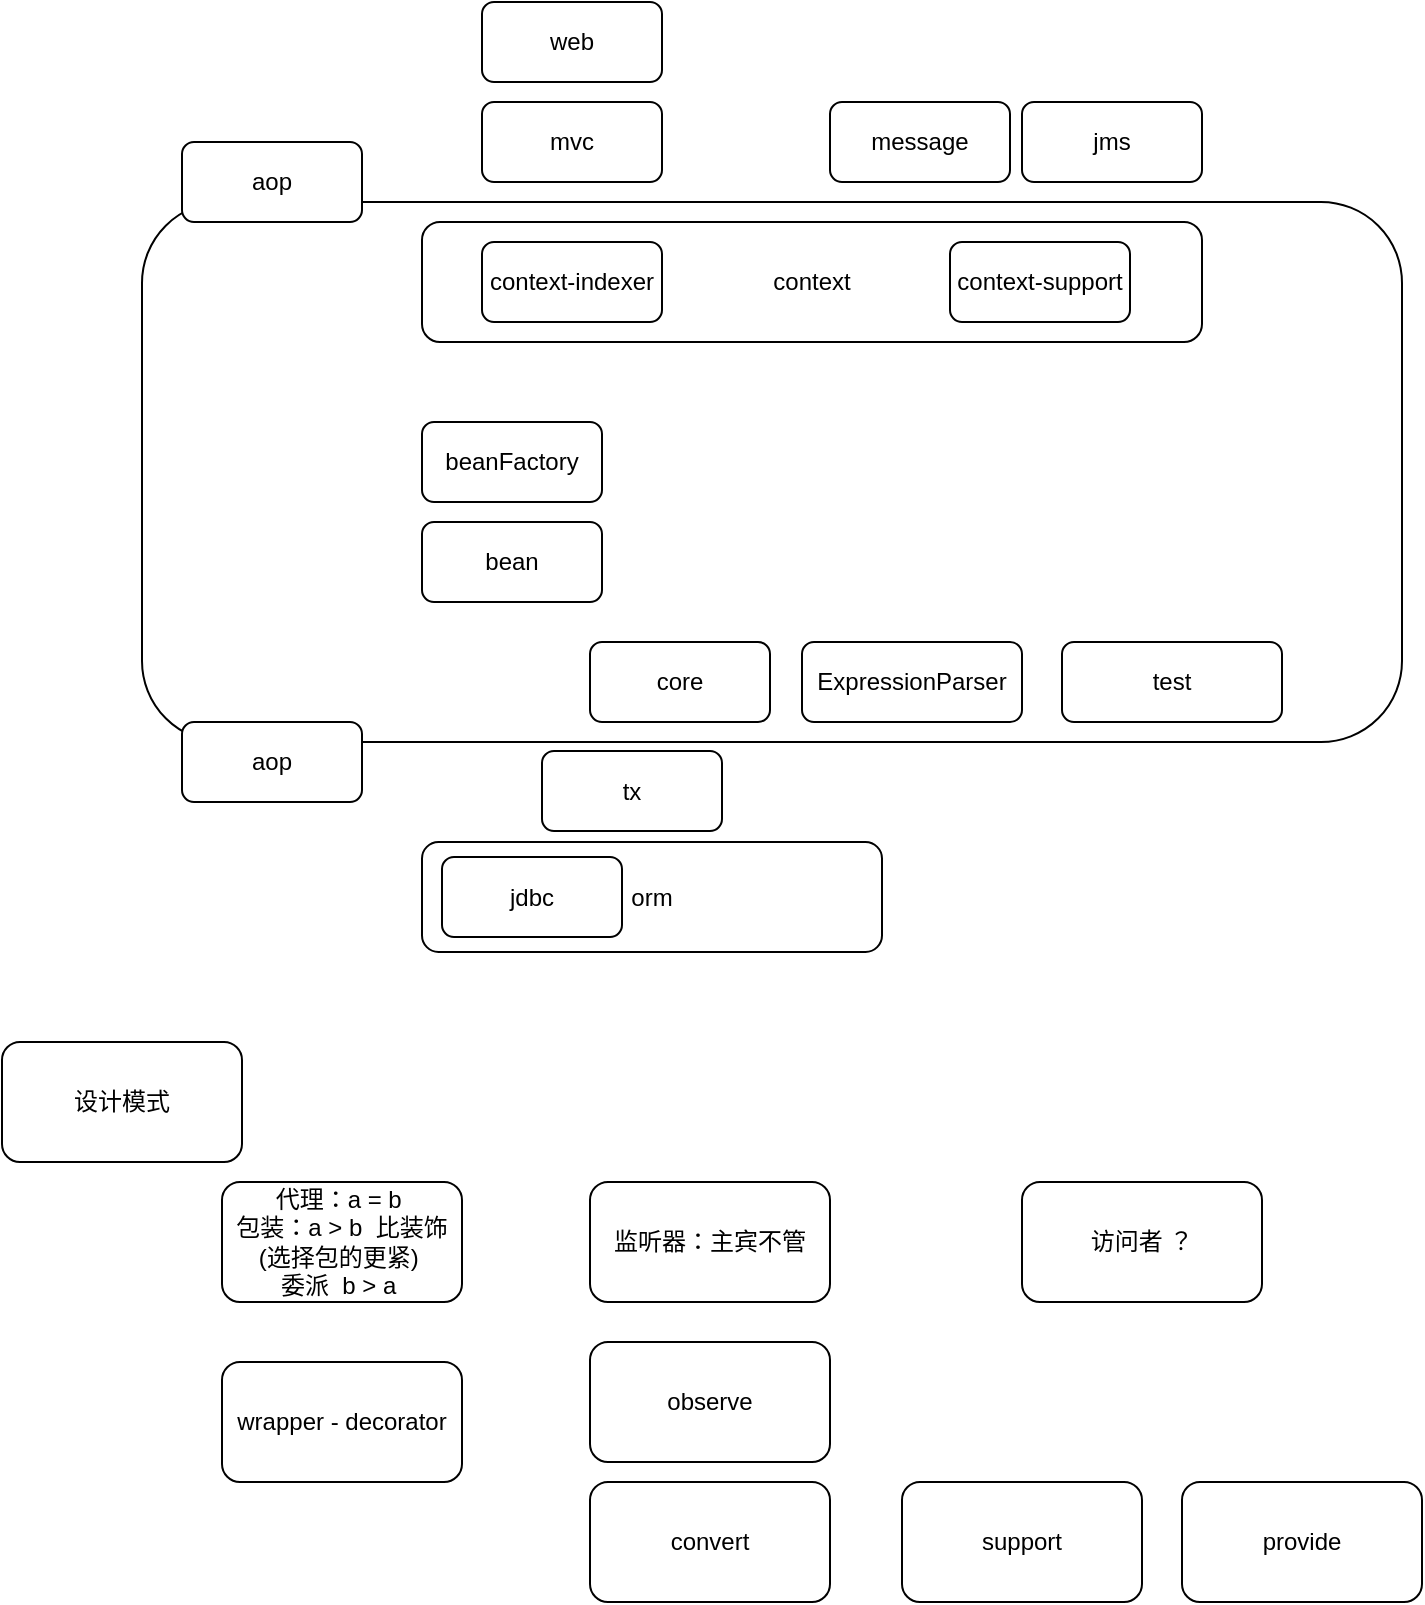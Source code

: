 <mxfile version="20.8.18" type="github">
  <diagram name="第 1 页" id="NtwjsM_fb3mV0uxdRXDD">
    <mxGraphModel dx="819" dy="415" grid="1" gridSize="10" guides="1" tooltips="1" connect="1" arrows="1" fold="1" page="1" pageScale="1" pageWidth="827" pageHeight="1169" math="0" shadow="0">
      <root>
        <mxCell id="0" />
        <mxCell id="1" parent="0" />
        <mxCell id="8DVjuy1b9_jXpODUJ3VI-24" value="" style="rounded=1;whiteSpace=wrap;html=1;" vertex="1" parent="1">
          <mxGeometry x="100" y="270" width="630" height="270" as="geometry" />
        </mxCell>
        <mxCell id="8DVjuy1b9_jXpODUJ3VI-13" value="orm" style="rounded=1;whiteSpace=wrap;html=1;" vertex="1" parent="1">
          <mxGeometry x="240" y="590" width="230" height="55" as="geometry" />
        </mxCell>
        <mxCell id="8DVjuy1b9_jXpODUJ3VI-1" value="bean" style="rounded=1;whiteSpace=wrap;html=1;" vertex="1" parent="1">
          <mxGeometry x="240" y="430" width="90" height="40" as="geometry" />
        </mxCell>
        <mxCell id="8DVjuy1b9_jXpODUJ3VI-2" value="beanFactory" style="rounded=1;whiteSpace=wrap;html=1;" vertex="1" parent="1">
          <mxGeometry x="240" y="380" width="90" height="40" as="geometry" />
        </mxCell>
        <mxCell id="8DVjuy1b9_jXpODUJ3VI-3" value="context" style="rounded=1;whiteSpace=wrap;html=1;" vertex="1" parent="1">
          <mxGeometry x="240" y="280" width="390" height="60" as="geometry" />
        </mxCell>
        <mxCell id="8DVjuy1b9_jXpODUJ3VI-4" value="context-indexer" style="rounded=1;whiteSpace=wrap;html=1;" vertex="1" parent="1">
          <mxGeometry x="270" y="290" width="90" height="40" as="geometry" />
        </mxCell>
        <mxCell id="8DVjuy1b9_jXpODUJ3VI-7" value="context-support" style="rounded=1;whiteSpace=wrap;html=1;" vertex="1" parent="1">
          <mxGeometry x="504" y="290" width="90" height="40" as="geometry" />
        </mxCell>
        <mxCell id="8DVjuy1b9_jXpODUJ3VI-8" value="core" style="rounded=1;whiteSpace=wrap;html=1;" vertex="1" parent="1">
          <mxGeometry x="324" y="490" width="90" height="40" as="geometry" />
        </mxCell>
        <mxCell id="8DVjuy1b9_jXpODUJ3VI-9" value="ExpressionParser" style="rounded=1;whiteSpace=wrap;html=1;" vertex="1" parent="1">
          <mxGeometry x="430" y="490" width="110" height="40" as="geometry" />
        </mxCell>
        <mxCell id="8DVjuy1b9_jXpODUJ3VI-10" value="jdbc" style="rounded=1;whiteSpace=wrap;html=1;" vertex="1" parent="1">
          <mxGeometry x="250" y="597.5" width="90" height="40" as="geometry" />
        </mxCell>
        <mxCell id="8DVjuy1b9_jXpODUJ3VI-11" value="jms" style="rounded=1;whiteSpace=wrap;html=1;" vertex="1" parent="1">
          <mxGeometry x="540" y="220" width="90" height="40" as="geometry" />
        </mxCell>
        <mxCell id="8DVjuy1b9_jXpODUJ3VI-12" value="message" style="rounded=1;whiteSpace=wrap;html=1;" vertex="1" parent="1">
          <mxGeometry x="444" y="220" width="90" height="40" as="geometry" />
        </mxCell>
        <mxCell id="8DVjuy1b9_jXpODUJ3VI-14" value="mvc" style="rounded=1;whiteSpace=wrap;html=1;" vertex="1" parent="1">
          <mxGeometry x="270" y="220" width="90" height="40" as="geometry" />
        </mxCell>
        <mxCell id="8DVjuy1b9_jXpODUJ3VI-16" value="test" style="rounded=1;whiteSpace=wrap;html=1;" vertex="1" parent="1">
          <mxGeometry x="560" y="490" width="110" height="40" as="geometry" />
        </mxCell>
        <mxCell id="8DVjuy1b9_jXpODUJ3VI-17" value="tx" style="rounded=1;whiteSpace=wrap;html=1;" vertex="1" parent="1">
          <mxGeometry x="300" y="544.5" width="90" height="40" as="geometry" />
        </mxCell>
        <mxCell id="8DVjuy1b9_jXpODUJ3VI-18" value="web" style="rounded=1;whiteSpace=wrap;html=1;" vertex="1" parent="1">
          <mxGeometry x="270" y="170" width="90" height="40" as="geometry" />
        </mxCell>
        <mxCell id="8DVjuy1b9_jXpODUJ3VI-19" value="aop" style="rounded=1;whiteSpace=wrap;html=1;" vertex="1" parent="1">
          <mxGeometry x="120" y="240" width="90" height="40" as="geometry" />
        </mxCell>
        <mxCell id="8DVjuy1b9_jXpODUJ3VI-20" value="aop" style="rounded=1;whiteSpace=wrap;html=1;" vertex="1" parent="1">
          <mxGeometry x="120" y="530" width="90" height="40" as="geometry" />
        </mxCell>
        <mxCell id="8DVjuy1b9_jXpODUJ3VI-21" value="代理：a = b&amp;nbsp;&lt;br&gt;包装：a &amp;gt; b&amp;nbsp; 比装饰(选择包的更紧)&amp;nbsp;&lt;br&gt;委派&amp;nbsp; b &amp;gt; a&amp;nbsp;" style="rounded=1;whiteSpace=wrap;html=1;" vertex="1" parent="1">
          <mxGeometry x="140" y="760" width="120" height="60" as="geometry" />
        </mxCell>
        <mxCell id="8DVjuy1b9_jXpODUJ3VI-22" value="设计模式" style="rounded=1;whiteSpace=wrap;html=1;" vertex="1" parent="1">
          <mxGeometry x="30" y="690" width="120" height="60" as="geometry" />
        </mxCell>
        <mxCell id="8DVjuy1b9_jXpODUJ3VI-23" value="监听器：主宾不管" style="rounded=1;whiteSpace=wrap;html=1;" vertex="1" parent="1">
          <mxGeometry x="324" y="760" width="120" height="60" as="geometry" />
        </mxCell>
        <mxCell id="8DVjuy1b9_jXpODUJ3VI-25" value="访问者 ？" style="rounded=1;whiteSpace=wrap;html=1;" vertex="1" parent="1">
          <mxGeometry x="540" y="760" width="120" height="60" as="geometry" />
        </mxCell>
        <mxCell id="8DVjuy1b9_jXpODUJ3VI-26" value="wrapper - decorator" style="rounded=1;whiteSpace=wrap;html=1;" vertex="1" parent="1">
          <mxGeometry x="140" y="850" width="120" height="60" as="geometry" />
        </mxCell>
        <mxCell id="8DVjuy1b9_jXpODUJ3VI-27" value="observe" style="rounded=1;whiteSpace=wrap;html=1;" vertex="1" parent="1">
          <mxGeometry x="324" y="840" width="120" height="60" as="geometry" />
        </mxCell>
        <mxCell id="8DVjuy1b9_jXpODUJ3VI-28" value="convert" style="rounded=1;whiteSpace=wrap;html=1;" vertex="1" parent="1">
          <mxGeometry x="324" y="910" width="120" height="60" as="geometry" />
        </mxCell>
        <mxCell id="8DVjuy1b9_jXpODUJ3VI-29" value="support" style="rounded=1;whiteSpace=wrap;html=1;" vertex="1" parent="1">
          <mxGeometry x="480" y="910" width="120" height="60" as="geometry" />
        </mxCell>
        <mxCell id="8DVjuy1b9_jXpODUJ3VI-30" value="provide" style="rounded=1;whiteSpace=wrap;html=1;" vertex="1" parent="1">
          <mxGeometry x="620" y="910" width="120" height="60" as="geometry" />
        </mxCell>
      </root>
    </mxGraphModel>
  </diagram>
</mxfile>
